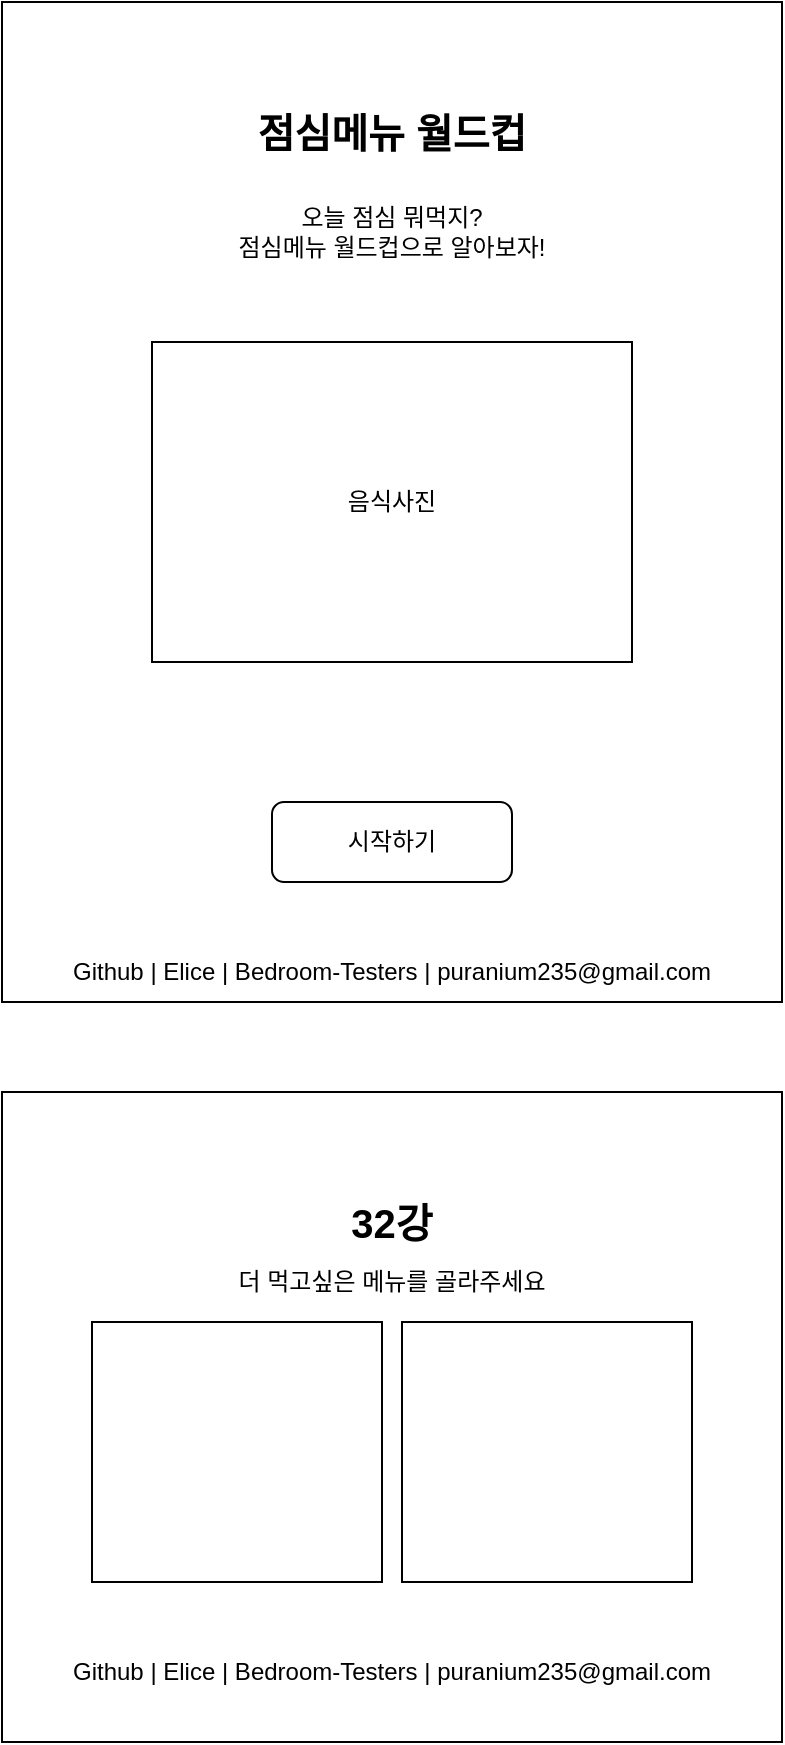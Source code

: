 <mxfile version="21.0.8" type="device"><diagram name="페이지-1" id="OzjbikifF3MTA_RCLEvA"><mxGraphModel dx="1050" dy="577" grid="1" gridSize="10" guides="1" tooltips="1" connect="1" arrows="1" fold="1" page="1" pageScale="1" pageWidth="827" pageHeight="1169" math="0" shadow="0"><root><mxCell id="0"/><mxCell id="1" parent="0"/><mxCell id="spDxHHkD69SR67Ue6qGS-1" value="" style="rounded=0;whiteSpace=wrap;html=1;" vertex="1" parent="1"><mxGeometry x="130" y="40" width="390" height="500" as="geometry"/></mxCell><mxCell id="spDxHHkD69SR67Ue6qGS-3" value="점심메뉴 월드컵" style="text;html=1;strokeColor=none;fillColor=none;align=center;verticalAlign=middle;whiteSpace=wrap;rounded=0;strokeWidth=1;fontStyle=1;fontSize=20;" vertex="1" parent="1"><mxGeometry x="245" y="90" width="160" height="30" as="geometry"/></mxCell><mxCell id="spDxHHkD69SR67Ue6qGS-6" value="" style="rounded=1;whiteSpace=wrap;html=1;" vertex="1" parent="1"><mxGeometry x="265" y="440" width="120" height="40" as="geometry"/></mxCell><mxCell id="spDxHHkD69SR67Ue6qGS-7" value="시작하기" style="text;html=1;strokeColor=none;fillColor=none;align=center;verticalAlign=middle;whiteSpace=wrap;rounded=0;" vertex="1" parent="1"><mxGeometry x="295" y="445" width="60" height="30" as="geometry"/></mxCell><mxCell id="spDxHHkD69SR67Ue6qGS-9" value="" style="rounded=0;whiteSpace=wrap;html=1;" vertex="1" parent="1"><mxGeometry x="205" y="210" width="240" height="160" as="geometry"/></mxCell><mxCell id="spDxHHkD69SR67Ue6qGS-10" value="음식사진" style="text;html=1;strokeColor=none;fillColor=none;align=center;verticalAlign=middle;whiteSpace=wrap;rounded=0;" vertex="1" parent="1"><mxGeometry x="295" y="275" width="60" height="30" as="geometry"/></mxCell><mxCell id="spDxHHkD69SR67Ue6qGS-11" value="오늘 점심 뭐먹지?&lt;br&gt;점심메뉴 월드컵으로 알아보자!" style="text;html=1;strokeColor=none;fillColor=none;align=center;verticalAlign=middle;whiteSpace=wrap;rounded=0;" vertex="1" parent="1"><mxGeometry x="210" y="140" width="230" height="30" as="geometry"/></mxCell><mxCell id="spDxHHkD69SR67Ue6qGS-36" value="Github | Elice | Bedroom-Testers | puranium235@gmail.com" style="text;html=1;strokeColor=none;fillColor=none;align=center;verticalAlign=middle;whiteSpace=wrap;rounded=0;" vertex="1" parent="1"><mxGeometry x="135" y="510" width="380" height="30" as="geometry"/></mxCell><mxCell id="spDxHHkD69SR67Ue6qGS-37" style="edgeStyle=orthogonalEdgeStyle;rounded=0;orthogonalLoop=1;jettySize=auto;html=1;exitX=0.5;exitY=1;exitDx=0;exitDy=0;" edge="1" parent="1"><mxGeometry relative="1" as="geometry"><mxPoint x="325" y="500" as="sourcePoint"/><mxPoint x="325" y="500" as="targetPoint"/></mxGeometry></mxCell><mxCell id="spDxHHkD69SR67Ue6qGS-41" value="" style="rounded=0;whiteSpace=wrap;html=1;" vertex="1" parent="1"><mxGeometry x="130" y="585" width="390" height="325" as="geometry"/></mxCell><mxCell id="spDxHHkD69SR67Ue6qGS-42" value="32강" style="text;html=1;strokeColor=none;fillColor=none;align=center;verticalAlign=middle;whiteSpace=wrap;rounded=0;strokeWidth=1;fontStyle=1;fontSize=20;" vertex="1" parent="1"><mxGeometry x="245" y="635" width="160" height="30" as="geometry"/></mxCell><mxCell id="spDxHHkD69SR67Ue6qGS-43" value="Github | Elice | Bedroom-Testers | puranium235@gmail.com" style="text;html=1;strokeColor=none;fillColor=none;align=center;verticalAlign=middle;whiteSpace=wrap;rounded=0;" vertex="1" parent="1"><mxGeometry x="135" y="860" width="380" height="30" as="geometry"/></mxCell><mxCell id="spDxHHkD69SR67Ue6qGS-44" value="" style="rounded=0;whiteSpace=wrap;html=1;" vertex="1" parent="1"><mxGeometry x="175" y="700" width="145" height="130" as="geometry"/></mxCell><mxCell id="spDxHHkD69SR67Ue6qGS-45" value="" style="rounded=0;whiteSpace=wrap;html=1;" vertex="1" parent="1"><mxGeometry x="330" y="700" width="145" height="130" as="geometry"/></mxCell><mxCell id="spDxHHkD69SR67Ue6qGS-46" value="더 먹고싶은 메뉴를 골라주세요" style="text;html=1;strokeColor=none;fillColor=none;align=center;verticalAlign=middle;whiteSpace=wrap;rounded=0;" vertex="1" parent="1"><mxGeometry x="215" y="665" width="220" height="30" as="geometry"/></mxCell></root></mxGraphModel></diagram></mxfile>